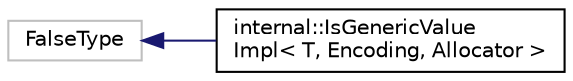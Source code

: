 digraph "Graphical Class Hierarchy"
{
 // LATEX_PDF_SIZE
  edge [fontname="Helvetica",fontsize="10",labelfontname="Helvetica",labelfontsize="10"];
  node [fontname="Helvetica",fontsize="10",shape=record];
  rankdir="LR";
  Node108 [label="FalseType",height=0.2,width=0.4,color="grey75", fillcolor="white", style="filled",tooltip=" "];
  Node108 -> Node0 [dir="back",color="midnightblue",fontsize="10",style="solid",fontname="Helvetica"];
  Node0 [label="internal::IsGenericValue\lImpl\< T, Encoding, Allocator \>",height=0.2,width=0.4,color="black", fillcolor="white", style="filled",URL="$structinternal_1_1_is_generic_value_impl.html",tooltip=" "];
}
